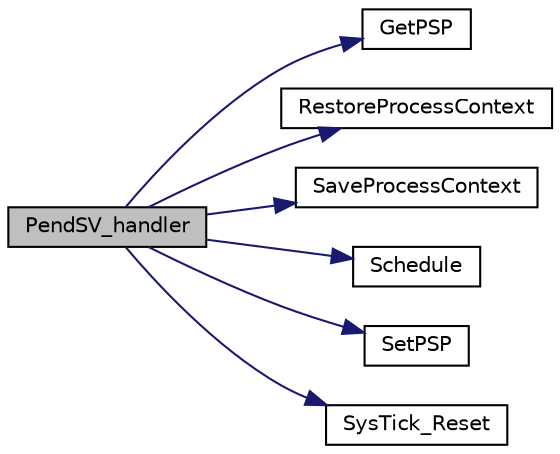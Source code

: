 digraph "PendSV_handler"
{
 // LATEX_PDF_SIZE
  edge [fontname="Helvetica",fontsize="10",labelfontname="Helvetica",labelfontsize="10"];
  node [fontname="Helvetica",fontsize="10",shape=record];
  rankdir="LR";
  Node1 [label="PendSV_handler",height=0.2,width=0.4,color="black", fillcolor="grey75", style="filled", fontcolor="black",tooltip="Pending Supervisor Call trap handler."];
  Node1 -> Node2 [color="midnightblue",fontsize="10",style="solid",fontname="Helvetica"];
  Node2 [label="GetPSP",height=0.2,width=0.4,color="black", fillcolor="white", style="filled",URL="$k__cpu_8c.html#a66b20719d7034c47a337106523fa754b",tooltip="Retrieves the current process' stack pointer value."];
  Node1 -> Node3 [color="midnightblue",fontsize="10",style="solid",fontname="Helvetica"];
  Node3 [label="RestoreProcessContext",height=0.2,width=0.4,color="black", fillcolor="white", style="filled",URL="$k__cpu_8c.html#ad1f81d8122738b1af35ea336cef53076",tooltip="Restores the CPU context of the process that was running before."];
  Node1 -> Node4 [color="midnightblue",fontsize="10",style="solid",fontname="Helvetica"];
  Node4 [label="SaveProcessContext",height=0.2,width=0.4,color="black", fillcolor="white", style="filled",URL="$k__cpu_8c.html#a758b6867fcdfa9213400084ae53c4dd6",tooltip="Saves the CPU context of the process that was running before."];
  Node1 -> Node5 [color="midnightblue",fontsize="10",style="solid",fontname="Helvetica"];
  Node5 [label="Schedule",height=0.2,width=0.4,color="black", fillcolor="white", style="filled",URL="$k__scheduler_8c.html#ac5ec5148a4c60ac9681835af6d3c4809",tooltip="Determines which PCB should run next."];
  Node1 -> Node6 [color="midnightblue",fontsize="10",style="solid",fontname="Helvetica"];
  Node6 [label="SetPSP",height=0.2,width=0.4,color="black", fillcolor="white", style="filled",URL="$k__cpu_8c.html#afb3eb72ecc6d3ee1f700c12a89e0ff3e",tooltip="Sets the current process stack pointer value."];
  Node1 -> Node7 [color="midnightblue",fontsize="10",style="solid",fontname="Helvetica"];
  Node7 [label="SysTick_Reset",height=0.2,width=0.4,color="black", fillcolor="white", style="filled",URL="$systick_8c.html#ad51fa075a406920a9d116e2b9ee90897",tooltip="Resets the SysTick current value register and time count."];
}
